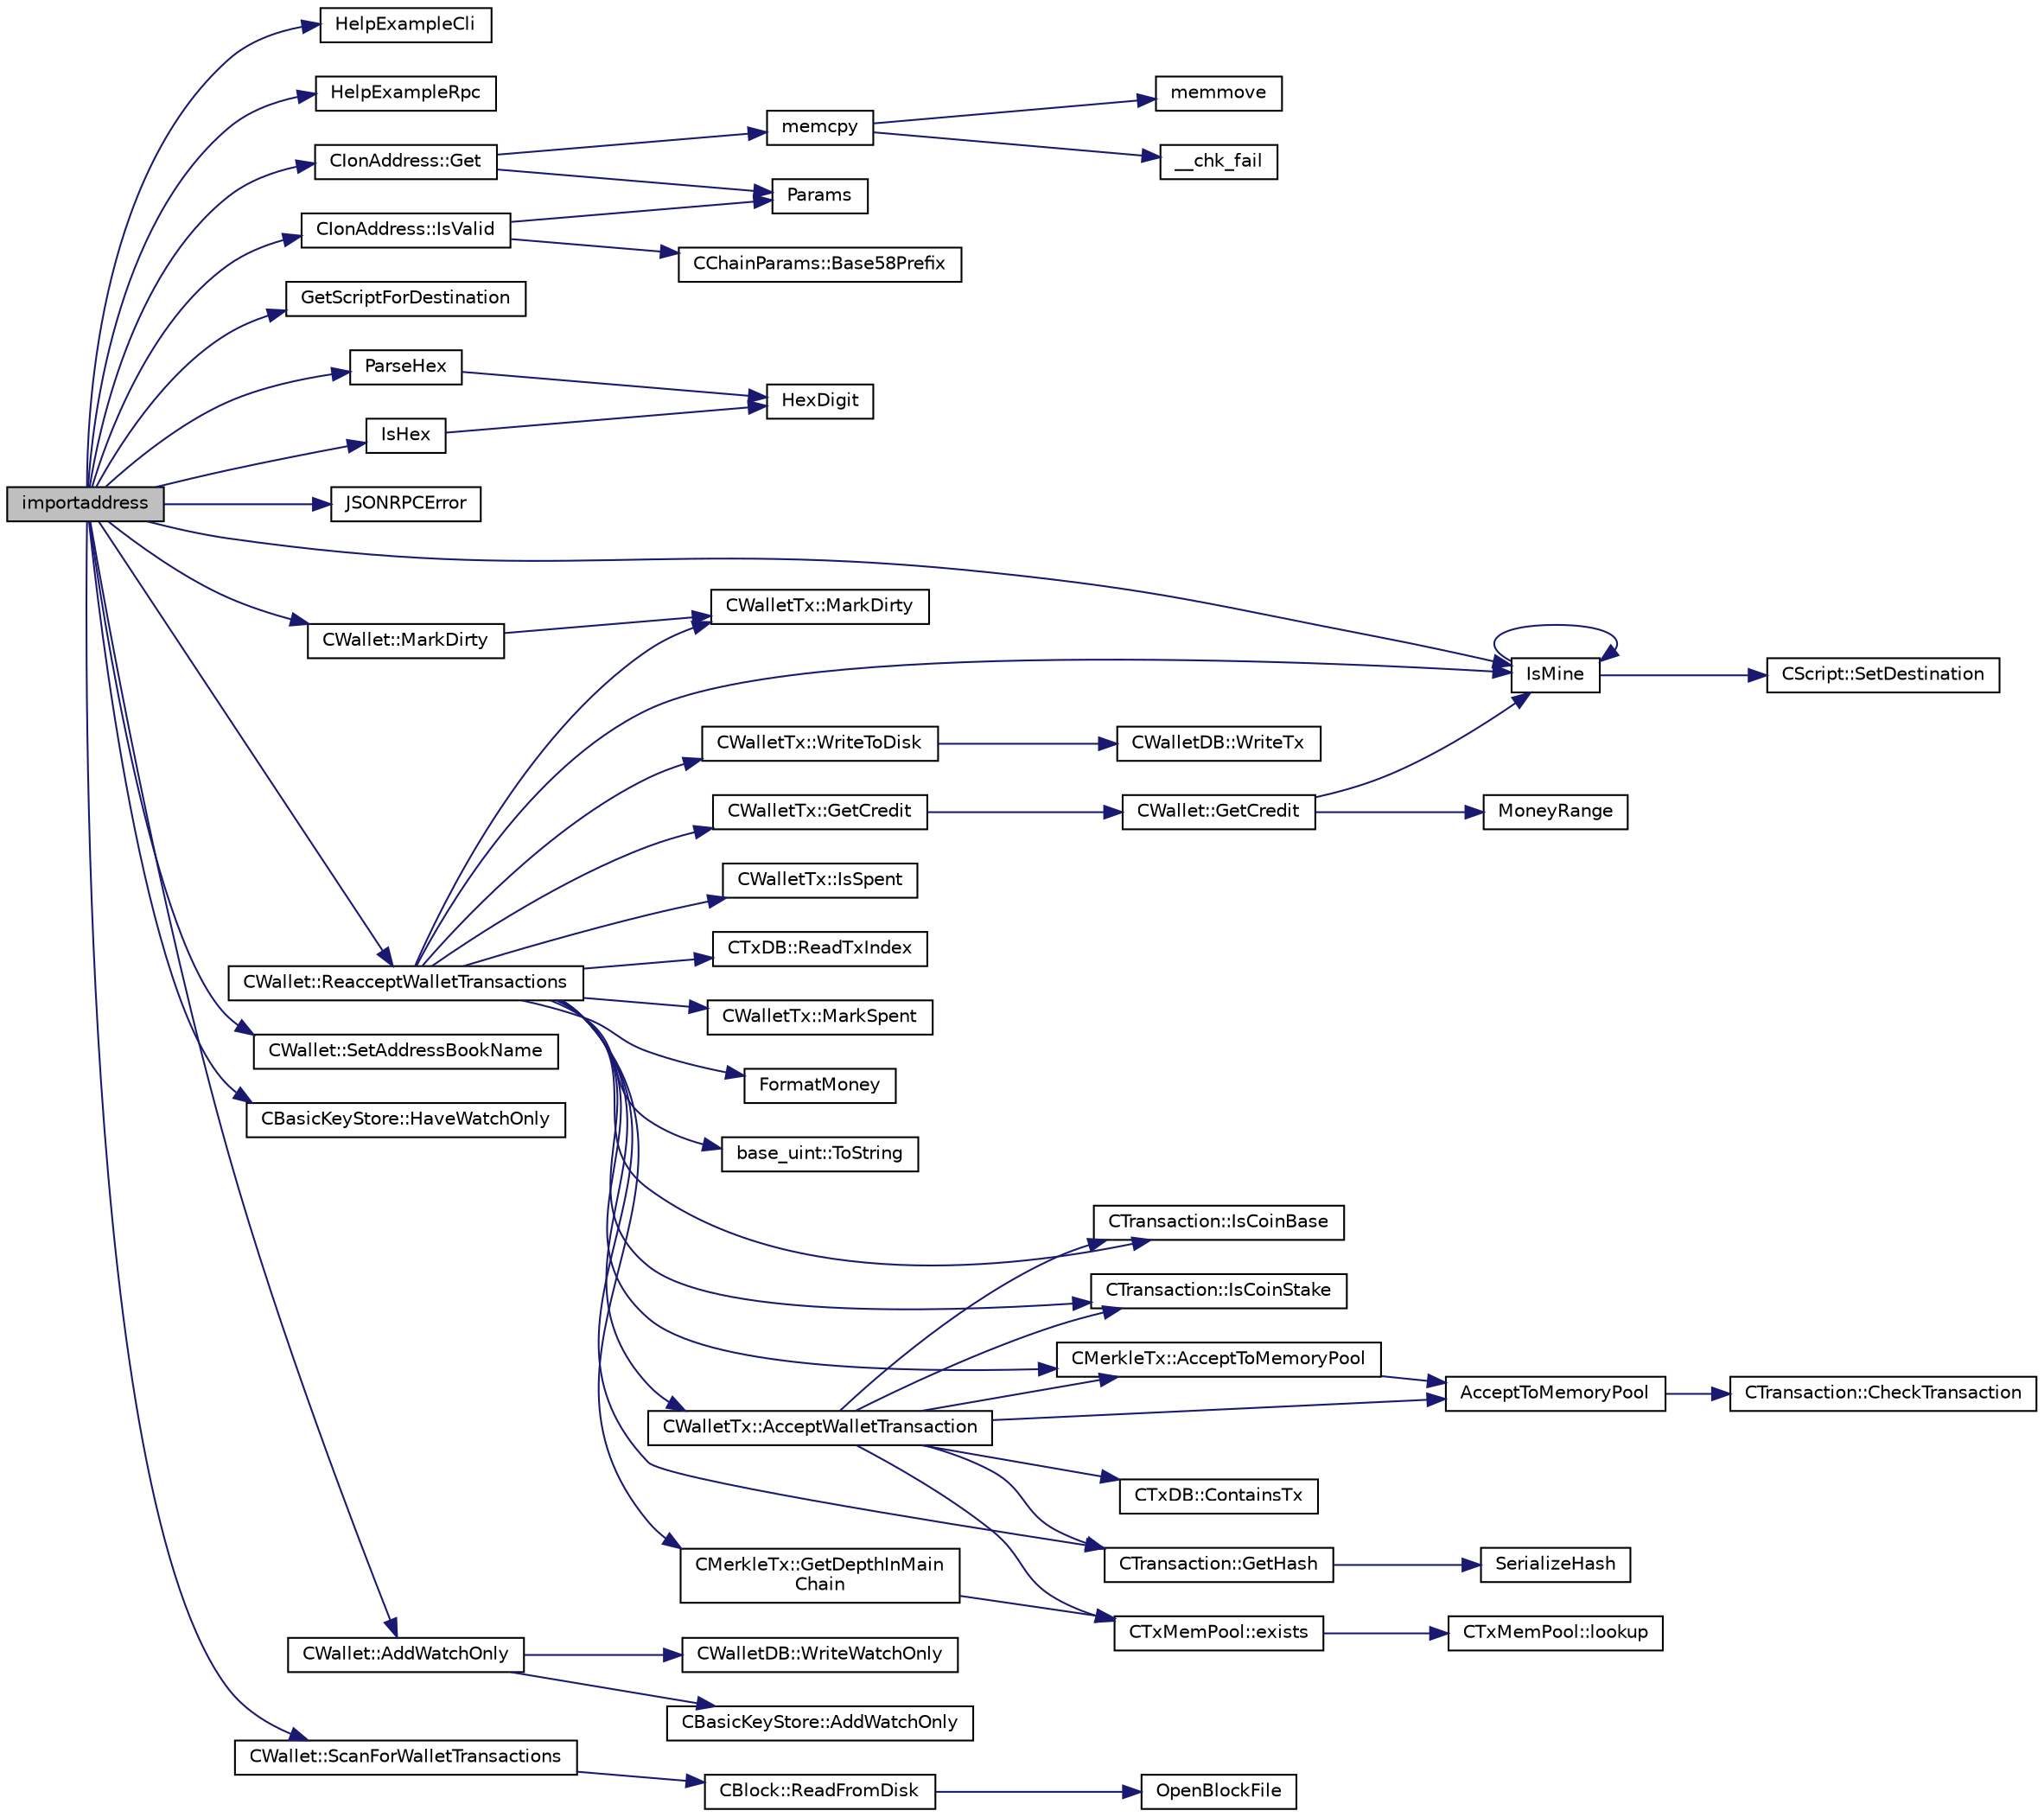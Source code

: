 digraph "importaddress"
{
  edge [fontname="Helvetica",fontsize="10",labelfontname="Helvetica",labelfontsize="10"];
  node [fontname="Helvetica",fontsize="10",shape=record];
  rankdir="LR";
  Node69 [label="importaddress",height=0.2,width=0.4,color="black", fillcolor="grey75", style="filled", fontcolor="black"];
  Node69 -> Node70 [color="midnightblue",fontsize="10",style="solid",fontname="Helvetica"];
  Node70 [label="HelpExampleCli",height=0.2,width=0.4,color="black", fillcolor="white", style="filled",URL="$rpcserver_8cpp.html#ac01ac6eab5467567ed0da106814e04ec"];
  Node69 -> Node71 [color="midnightblue",fontsize="10",style="solid",fontname="Helvetica"];
  Node71 [label="HelpExampleRpc",height=0.2,width=0.4,color="black", fillcolor="white", style="filled",URL="$rpcserver_8cpp.html#a06ea60e24e5a1053a14a11b1009bf9ef"];
  Node69 -> Node72 [color="midnightblue",fontsize="10",style="solid",fontname="Helvetica"];
  Node72 [label="CIonAddress::IsValid",height=0.2,width=0.4,color="black", fillcolor="white", style="filled",URL="$class_c_ion_address.html#a93cb71370b938e7fad4a74c4b5775da6"];
  Node72 -> Node73 [color="midnightblue",fontsize="10",style="solid",fontname="Helvetica"];
  Node73 [label="Params",height=0.2,width=0.4,color="black", fillcolor="white", style="filled",URL="$chainparams_8cpp.html#ace5c5b706d71a324a417dd2db394fd4a",tooltip="Return the currently selected parameters. "];
  Node72 -> Node74 [color="midnightblue",fontsize="10",style="solid",fontname="Helvetica"];
  Node74 [label="CChainParams::Base58Prefix",height=0.2,width=0.4,color="black", fillcolor="white", style="filled",URL="$class_c_chain_params.html#a103c58eca4a26a71201882b3ed6c4cb4"];
  Node69 -> Node75 [color="midnightblue",fontsize="10",style="solid",fontname="Helvetica"];
  Node75 [label="GetScriptForDestination",height=0.2,width=0.4,color="black", fillcolor="white", style="filled",URL="$script_8cpp.html#ae40f28d3b46c21033f6ee1f1200d0321"];
  Node69 -> Node76 [color="midnightblue",fontsize="10",style="solid",fontname="Helvetica"];
  Node76 [label="CIonAddress::Get",height=0.2,width=0.4,color="black", fillcolor="white", style="filled",URL="$class_c_ion_address.html#aa70f9899f0a3cf37e4a87483db5cf99d"];
  Node76 -> Node77 [color="midnightblue",fontsize="10",style="solid",fontname="Helvetica"];
  Node77 [label="memcpy",height=0.2,width=0.4,color="black", fillcolor="white", style="filled",URL="$glibc__compat_8cpp.html#a0f46826ab0466591e136db24394923cf"];
  Node77 -> Node78 [color="midnightblue",fontsize="10",style="solid",fontname="Helvetica"];
  Node78 [label="memmove",height=0.2,width=0.4,color="black", fillcolor="white", style="filled",URL="$glibc__compat_8cpp.html#a9778d49e9029dd75bc53ecbbf9f5e9a1"];
  Node77 -> Node79 [color="midnightblue",fontsize="10",style="solid",fontname="Helvetica"];
  Node79 [label="__chk_fail",height=0.2,width=0.4,color="black", fillcolor="white", style="filled",URL="$glibc__compat_8cpp.html#a424ac71631da5ada2976630ff67051d1"];
  Node76 -> Node73 [color="midnightblue",fontsize="10",style="solid",fontname="Helvetica"];
  Node69 -> Node80 [color="midnightblue",fontsize="10",style="solid",fontname="Helvetica"];
  Node80 [label="IsHex",height=0.2,width=0.4,color="black", fillcolor="white", style="filled",URL="$util_8cpp.html#aa4e3553d2b2fe693c106f4296685f75c"];
  Node80 -> Node81 [color="midnightblue",fontsize="10",style="solid",fontname="Helvetica"];
  Node81 [label="HexDigit",height=0.2,width=0.4,color="black", fillcolor="white", style="filled",URL="$util_8cpp.html#aa59e8a8c5a39cb5041f93bb95dd02119"];
  Node69 -> Node82 [color="midnightblue",fontsize="10",style="solid",fontname="Helvetica"];
  Node82 [label="ParseHex",height=0.2,width=0.4,color="black", fillcolor="white", style="filled",URL="$util_8cpp.html#abea395175fbc4a788ed0f0a41710b8a7"];
  Node82 -> Node81 [color="midnightblue",fontsize="10",style="solid",fontname="Helvetica"];
  Node69 -> Node83 [color="midnightblue",fontsize="10",style="solid",fontname="Helvetica"];
  Node83 [label="JSONRPCError",height=0.2,width=0.4,color="black", fillcolor="white", style="filled",URL="$rpcprotocol_8cpp.html#a17b1bb111ab339efc951929834766039"];
  Node69 -> Node84 [color="midnightblue",fontsize="10",style="solid",fontname="Helvetica"];
  Node84 [label="IsMine",height=0.2,width=0.4,color="black", fillcolor="white", style="filled",URL="$script_8cpp.html#adc59cf67d903c1ba1ef225561b85bfce"];
  Node84 -> Node85 [color="midnightblue",fontsize="10",style="solid",fontname="Helvetica"];
  Node85 [label="CScript::SetDestination",height=0.2,width=0.4,color="black", fillcolor="white", style="filled",URL="$class_c_script.html#ad1b5a9077241aa06116040c4f1b7c31e"];
  Node84 -> Node84 [color="midnightblue",fontsize="10",style="solid",fontname="Helvetica"];
  Node69 -> Node86 [color="midnightblue",fontsize="10",style="solid",fontname="Helvetica"];
  Node86 [label="CWallet::SetAddressBookName",height=0.2,width=0.4,color="black", fillcolor="white", style="filled",URL="$class_c_wallet.html#a95d2dd3693db562aa11afbecf33e1276"];
  Node69 -> Node87 [color="midnightblue",fontsize="10",style="solid",fontname="Helvetica"];
  Node87 [label="CBasicKeyStore::HaveWatchOnly",height=0.2,width=0.4,color="black", fillcolor="white", style="filled",URL="$class_c_basic_key_store.html#a3ce143be2a1d3e752972614cf7fb7efb"];
  Node69 -> Node88 [color="midnightblue",fontsize="10",style="solid",fontname="Helvetica"];
  Node88 [label="CWallet::MarkDirty",height=0.2,width=0.4,color="black", fillcolor="white", style="filled",URL="$class_c_wallet.html#a26fd9a9f48230daf346500d2afb6115e"];
  Node88 -> Node89 [color="midnightblue",fontsize="10",style="solid",fontname="Helvetica"];
  Node89 [label="CWalletTx::MarkDirty",height=0.2,width=0.4,color="black", fillcolor="white", style="filled",URL="$class_c_wallet_tx.html#ac8a376bcb955e437489504dc596b43cf"];
  Node69 -> Node90 [color="midnightblue",fontsize="10",style="solid",fontname="Helvetica"];
  Node90 [label="CWallet::AddWatchOnly",height=0.2,width=0.4,color="black", fillcolor="white", style="filled",URL="$class_c_wallet.html#a022f12d5f56bbe831136388e2ac19969",tooltip="Support for Watch-only addresses. "];
  Node90 -> Node91 [color="midnightblue",fontsize="10",style="solid",fontname="Helvetica"];
  Node91 [label="CBasicKeyStore::AddWatchOnly",height=0.2,width=0.4,color="black", fillcolor="white", style="filled",URL="$class_c_basic_key_store.html#a2417d0ae4e654c88cf47a1ba5f71b5a3",tooltip="Support for Watch-only addresses. "];
  Node90 -> Node92 [color="midnightblue",fontsize="10",style="solid",fontname="Helvetica"];
  Node92 [label="CWalletDB::WriteWatchOnly",height=0.2,width=0.4,color="black", fillcolor="white", style="filled",URL="$class_c_wallet_d_b.html#a05e5a277f66010d12071a5d72cb4dfb0"];
  Node69 -> Node93 [color="midnightblue",fontsize="10",style="solid",fontname="Helvetica"];
  Node93 [label="CWallet::ScanForWalletTransactions",height=0.2,width=0.4,color="black", fillcolor="white", style="filled",URL="$class_c_wallet.html#a979a17e80e4897ed1f4ae9a4be7c493c"];
  Node93 -> Node94 [color="midnightblue",fontsize="10",style="solid",fontname="Helvetica"];
  Node94 [label="CBlock::ReadFromDisk",height=0.2,width=0.4,color="black", fillcolor="white", style="filled",URL="$class_c_block.html#a77a1b1e9902e1e557d762f5a5f325cd8"];
  Node94 -> Node95 [color="midnightblue",fontsize="10",style="solid",fontname="Helvetica"];
  Node95 [label="OpenBlockFile",height=0.2,width=0.4,color="black", fillcolor="white", style="filled",URL="$main_8h.html#acaa494f20aefb99c5f5f9022a97d0040"];
  Node69 -> Node96 [color="midnightblue",fontsize="10",style="solid",fontname="Helvetica"];
  Node96 [label="CWallet::ReacceptWalletTransactions",height=0.2,width=0.4,color="black", fillcolor="white", style="filled",URL="$class_c_wallet.html#a796c23450c8482e10e0c75ae5c1fa8ed"];
  Node96 -> Node97 [color="midnightblue",fontsize="10",style="solid",fontname="Helvetica"];
  Node97 [label="CTransaction::GetHash",height=0.2,width=0.4,color="black", fillcolor="white", style="filled",URL="$class_c_transaction.html#a0b46d80e82ca324e82c2ce3fc1492bfa"];
  Node97 -> Node98 [color="midnightblue",fontsize="10",style="solid",fontname="Helvetica"];
  Node98 [label="SerializeHash",height=0.2,width=0.4,color="black", fillcolor="white", style="filled",URL="$hash_8h.html#a6de694e43f17c62025c6883965b65e63"];
  Node96 -> Node99 [color="midnightblue",fontsize="10",style="solid",fontname="Helvetica"];
  Node99 [label="CMerkleTx::GetDepthInMain\lChain",height=0.2,width=0.4,color="black", fillcolor="white", style="filled",URL="$class_c_merkle_tx.html#a887a9f1a0b7fc64b43e42cec76b38ef9"];
  Node99 -> Node100 [color="midnightblue",fontsize="10",style="solid",fontname="Helvetica"];
  Node100 [label="CTxMemPool::exists",height=0.2,width=0.4,color="black", fillcolor="white", style="filled",URL="$class_c_tx_mem_pool.html#a8b7a13b5289ab839d4460f41a7da9789"];
  Node100 -> Node101 [color="midnightblue",fontsize="10",style="solid",fontname="Helvetica"];
  Node101 [label="CTxMemPool::lookup",height=0.2,width=0.4,color="black", fillcolor="white", style="filled",URL="$class_c_tx_mem_pool.html#ad6d9966cdeb4b6586f7186e709b4e77e"];
  Node96 -> Node102 [color="midnightblue",fontsize="10",style="solid",fontname="Helvetica"];
  Node102 [label="CTransaction::IsCoinBase",height=0.2,width=0.4,color="black", fillcolor="white", style="filled",URL="$class_c_transaction.html#a96256e8ac1bf79ad9c057e48c41132dd"];
  Node96 -> Node103 [color="midnightblue",fontsize="10",style="solid",fontname="Helvetica"];
  Node103 [label="CMerkleTx::AcceptToMemoryPool",height=0.2,width=0.4,color="black", fillcolor="white", style="filled",URL="$class_c_merkle_tx.html#a61126e811a53b941b3efdf5a4e83db90"];
  Node103 -> Node104 [color="midnightblue",fontsize="10",style="solid",fontname="Helvetica"];
  Node104 [label="AcceptToMemoryPool",height=0.2,width=0.4,color="black", fillcolor="white", style="filled",URL="$main_8cpp.html#a07799013ae532c6cb1ec11b02f096990",tooltip="(try to) add transaction to memory pool "];
  Node104 -> Node105 [color="midnightblue",fontsize="10",style="solid",fontname="Helvetica"];
  Node105 [label="CTransaction::CheckTransaction",height=0.2,width=0.4,color="black", fillcolor="white", style="filled",URL="$class_c_transaction.html#a2104329681e2749baeeaaf47c0af482d"];
  Node96 -> Node106 [color="midnightblue",fontsize="10",style="solid",fontname="Helvetica"];
  Node106 [label="CWalletTx::IsSpent",height=0.2,width=0.4,color="black", fillcolor="white", style="filled",URL="$class_c_wallet_tx.html#a6b01c779a9ddc9d3554b7ec1b770f512"];
  Node96 -> Node107 [color="midnightblue",fontsize="10",style="solid",fontname="Helvetica"];
  Node107 [label="CTransaction::IsCoinStake",height=0.2,width=0.4,color="black", fillcolor="white", style="filled",URL="$class_c_transaction.html#ace4278a41a296d40dcf5fb2b9cf007ec"];
  Node96 -> Node108 [color="midnightblue",fontsize="10",style="solid",fontname="Helvetica"];
  Node108 [label="CTxDB::ReadTxIndex",height=0.2,width=0.4,color="black", fillcolor="white", style="filled",URL="$class_c_tx_d_b.html#a8a138e5dcc3ef98991abaa16eaa8ddeb"];
  Node96 -> Node84 [color="midnightblue",fontsize="10",style="solid",fontname="Helvetica"];
  Node96 -> Node109 [color="midnightblue",fontsize="10",style="solid",fontname="Helvetica"];
  Node109 [label="CWalletTx::MarkSpent",height=0.2,width=0.4,color="black", fillcolor="white", style="filled",URL="$class_c_wallet_tx.html#af2fc13459e324ad2b3f7c9914d86e7c8"];
  Node96 -> Node110 [color="midnightblue",fontsize="10",style="solid",fontname="Helvetica"];
  Node110 [label="FormatMoney",height=0.2,width=0.4,color="black", fillcolor="white", style="filled",URL="$util_8cpp.html#a3293aaba439017a99a494cbf39fb5681"];
  Node96 -> Node111 [color="midnightblue",fontsize="10",style="solid",fontname="Helvetica"];
  Node111 [label="CWalletTx::GetCredit",height=0.2,width=0.4,color="black", fillcolor="white", style="filled",URL="$class_c_wallet_tx.html#a176e9ecbafbee27d604acbab9804885d"];
  Node111 -> Node112 [color="midnightblue",fontsize="10",style="solid",fontname="Helvetica"];
  Node112 [label="CWallet::GetCredit",height=0.2,width=0.4,color="black", fillcolor="white", style="filled",URL="$class_c_wallet.html#aa60b69c7d4ea6063ed83b13d7c6fe695"];
  Node112 -> Node113 [color="midnightblue",fontsize="10",style="solid",fontname="Helvetica"];
  Node113 [label="MoneyRange",height=0.2,width=0.4,color="black", fillcolor="white", style="filled",URL="$amount_8h.html#a12db56a9a1c931941f0943ecbb278aae"];
  Node112 -> Node84 [color="midnightblue",fontsize="10",style="solid",fontname="Helvetica"];
  Node96 -> Node114 [color="midnightblue",fontsize="10",style="solid",fontname="Helvetica"];
  Node114 [label="base_uint::ToString",height=0.2,width=0.4,color="black", fillcolor="white", style="filled",URL="$classbase__uint.html#acccba4d9d51a0c36261718ca0cbb293b"];
  Node96 -> Node89 [color="midnightblue",fontsize="10",style="solid",fontname="Helvetica"];
  Node96 -> Node115 [color="midnightblue",fontsize="10",style="solid",fontname="Helvetica"];
  Node115 [label="CWalletTx::WriteToDisk",height=0.2,width=0.4,color="black", fillcolor="white", style="filled",URL="$class_c_wallet_tx.html#ada0e71d717dd360faf047de54eef4942"];
  Node115 -> Node116 [color="midnightblue",fontsize="10",style="solid",fontname="Helvetica"];
  Node116 [label="CWalletDB::WriteTx",height=0.2,width=0.4,color="black", fillcolor="white", style="filled",URL="$class_c_wallet_d_b.html#a76d2ca02898221ab66df5d5f7491164e"];
  Node96 -> Node117 [color="midnightblue",fontsize="10",style="solid",fontname="Helvetica"];
  Node117 [label="CWalletTx::AcceptWalletTransaction",height=0.2,width=0.4,color="black", fillcolor="white", style="filled",URL="$class_c_wallet_tx.html#af6d1a5a731bb69e1d94de84eb6fd15a5"];
  Node117 -> Node102 [color="midnightblue",fontsize="10",style="solid",fontname="Helvetica"];
  Node117 -> Node107 [color="midnightblue",fontsize="10",style="solid",fontname="Helvetica"];
  Node117 -> Node97 [color="midnightblue",fontsize="10",style="solid",fontname="Helvetica"];
  Node117 -> Node100 [color="midnightblue",fontsize="10",style="solid",fontname="Helvetica"];
  Node117 -> Node118 [color="midnightblue",fontsize="10",style="solid",fontname="Helvetica"];
  Node118 [label="CTxDB::ContainsTx",height=0.2,width=0.4,color="black", fillcolor="white", style="filled",URL="$class_c_tx_d_b.html#a09b87317101ed16b6ad99794279f4c2d"];
  Node117 -> Node103 [color="midnightblue",fontsize="10",style="solid",fontname="Helvetica"];
  Node117 -> Node104 [color="midnightblue",fontsize="10",style="solid",fontname="Helvetica"];
}
